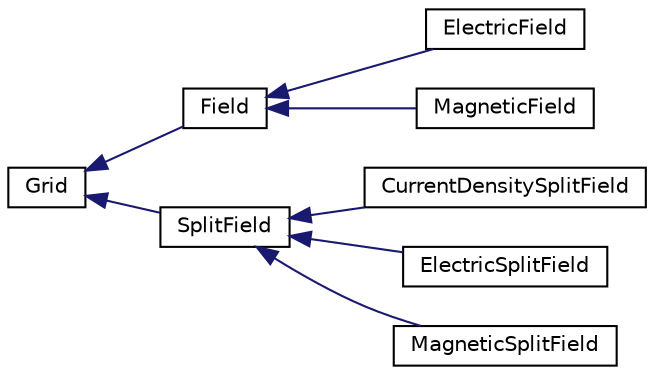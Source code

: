 digraph "Graphical Class Hierarchy"
{
 // LATEX_PDF_SIZE
  edge [fontname="Helvetica",fontsize="10",labelfontname="Helvetica",labelfontsize="10"];
  node [fontname="Helvetica",fontsize="10",shape=record];
  rankdir="LR";
  Node0 [label="Grid",height=0.2,width=0.4,color="black", fillcolor="white", style="filled",URL="$classGrid.html",tooltip=" "];
  Node0 -> Node1 [dir="back",color="midnightblue",fontsize="10",style="solid",fontname="Helvetica"];
  Node1 [label="Field",height=0.2,width=0.4,color="black", fillcolor="white", style="filled",URL="$classField.html",tooltip=" "];
  Node1 -> Node2 [dir="back",color="midnightblue",fontsize="10",style="solid",fontname="Helvetica"];
  Node2 [label="ElectricField",height=0.2,width=0.4,color="black", fillcolor="white", style="filled",URL="$classElectricField.html",tooltip=" "];
  Node1 -> Node3 [dir="back",color="midnightblue",fontsize="10",style="solid",fontname="Helvetica"];
  Node3 [label="MagneticField",height=0.2,width=0.4,color="black", fillcolor="white", style="filled",URL="$classMagneticField.html",tooltip=" "];
  Node0 -> Node4 [dir="back",color="midnightblue",fontsize="10",style="solid",fontname="Helvetica"];
  Node4 [label="SplitField",height=0.2,width=0.4,color="black", fillcolor="white", style="filled",URL="$classSplitField.html",tooltip=" "];
  Node4 -> Node5 [dir="back",color="midnightblue",fontsize="10",style="solid",fontname="Helvetica"];
  Node5 [label="CurrentDensitySplitField",height=0.2,width=0.4,color="black", fillcolor="white", style="filled",URL="$classCurrentDensitySplitField.html",tooltip=" "];
  Node4 -> Node6 [dir="back",color="midnightblue",fontsize="10",style="solid",fontname="Helvetica"];
  Node6 [label="ElectricSplitField",height=0.2,width=0.4,color="black", fillcolor="white", style="filled",URL="$classElectricSplitField.html",tooltip=" "];
  Node4 -> Node7 [dir="back",color="midnightblue",fontsize="10",style="solid",fontname="Helvetica"];
  Node7 [label="MagneticSplitField",height=0.2,width=0.4,color="black", fillcolor="white", style="filled",URL="$classMagneticSplitField.html",tooltip=" "];
}
